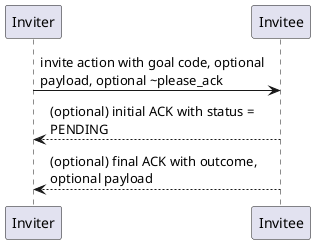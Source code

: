 @startuml
Inviter -> Invitee: invite action with goal code, optional\npayload, optional ~please_ack
Invitee --> Inviter: (optional) initial ACK with status =\nPENDING
Invitee --> Inviter: (optional) final ACK with outcome,\noptional payload
@enduml